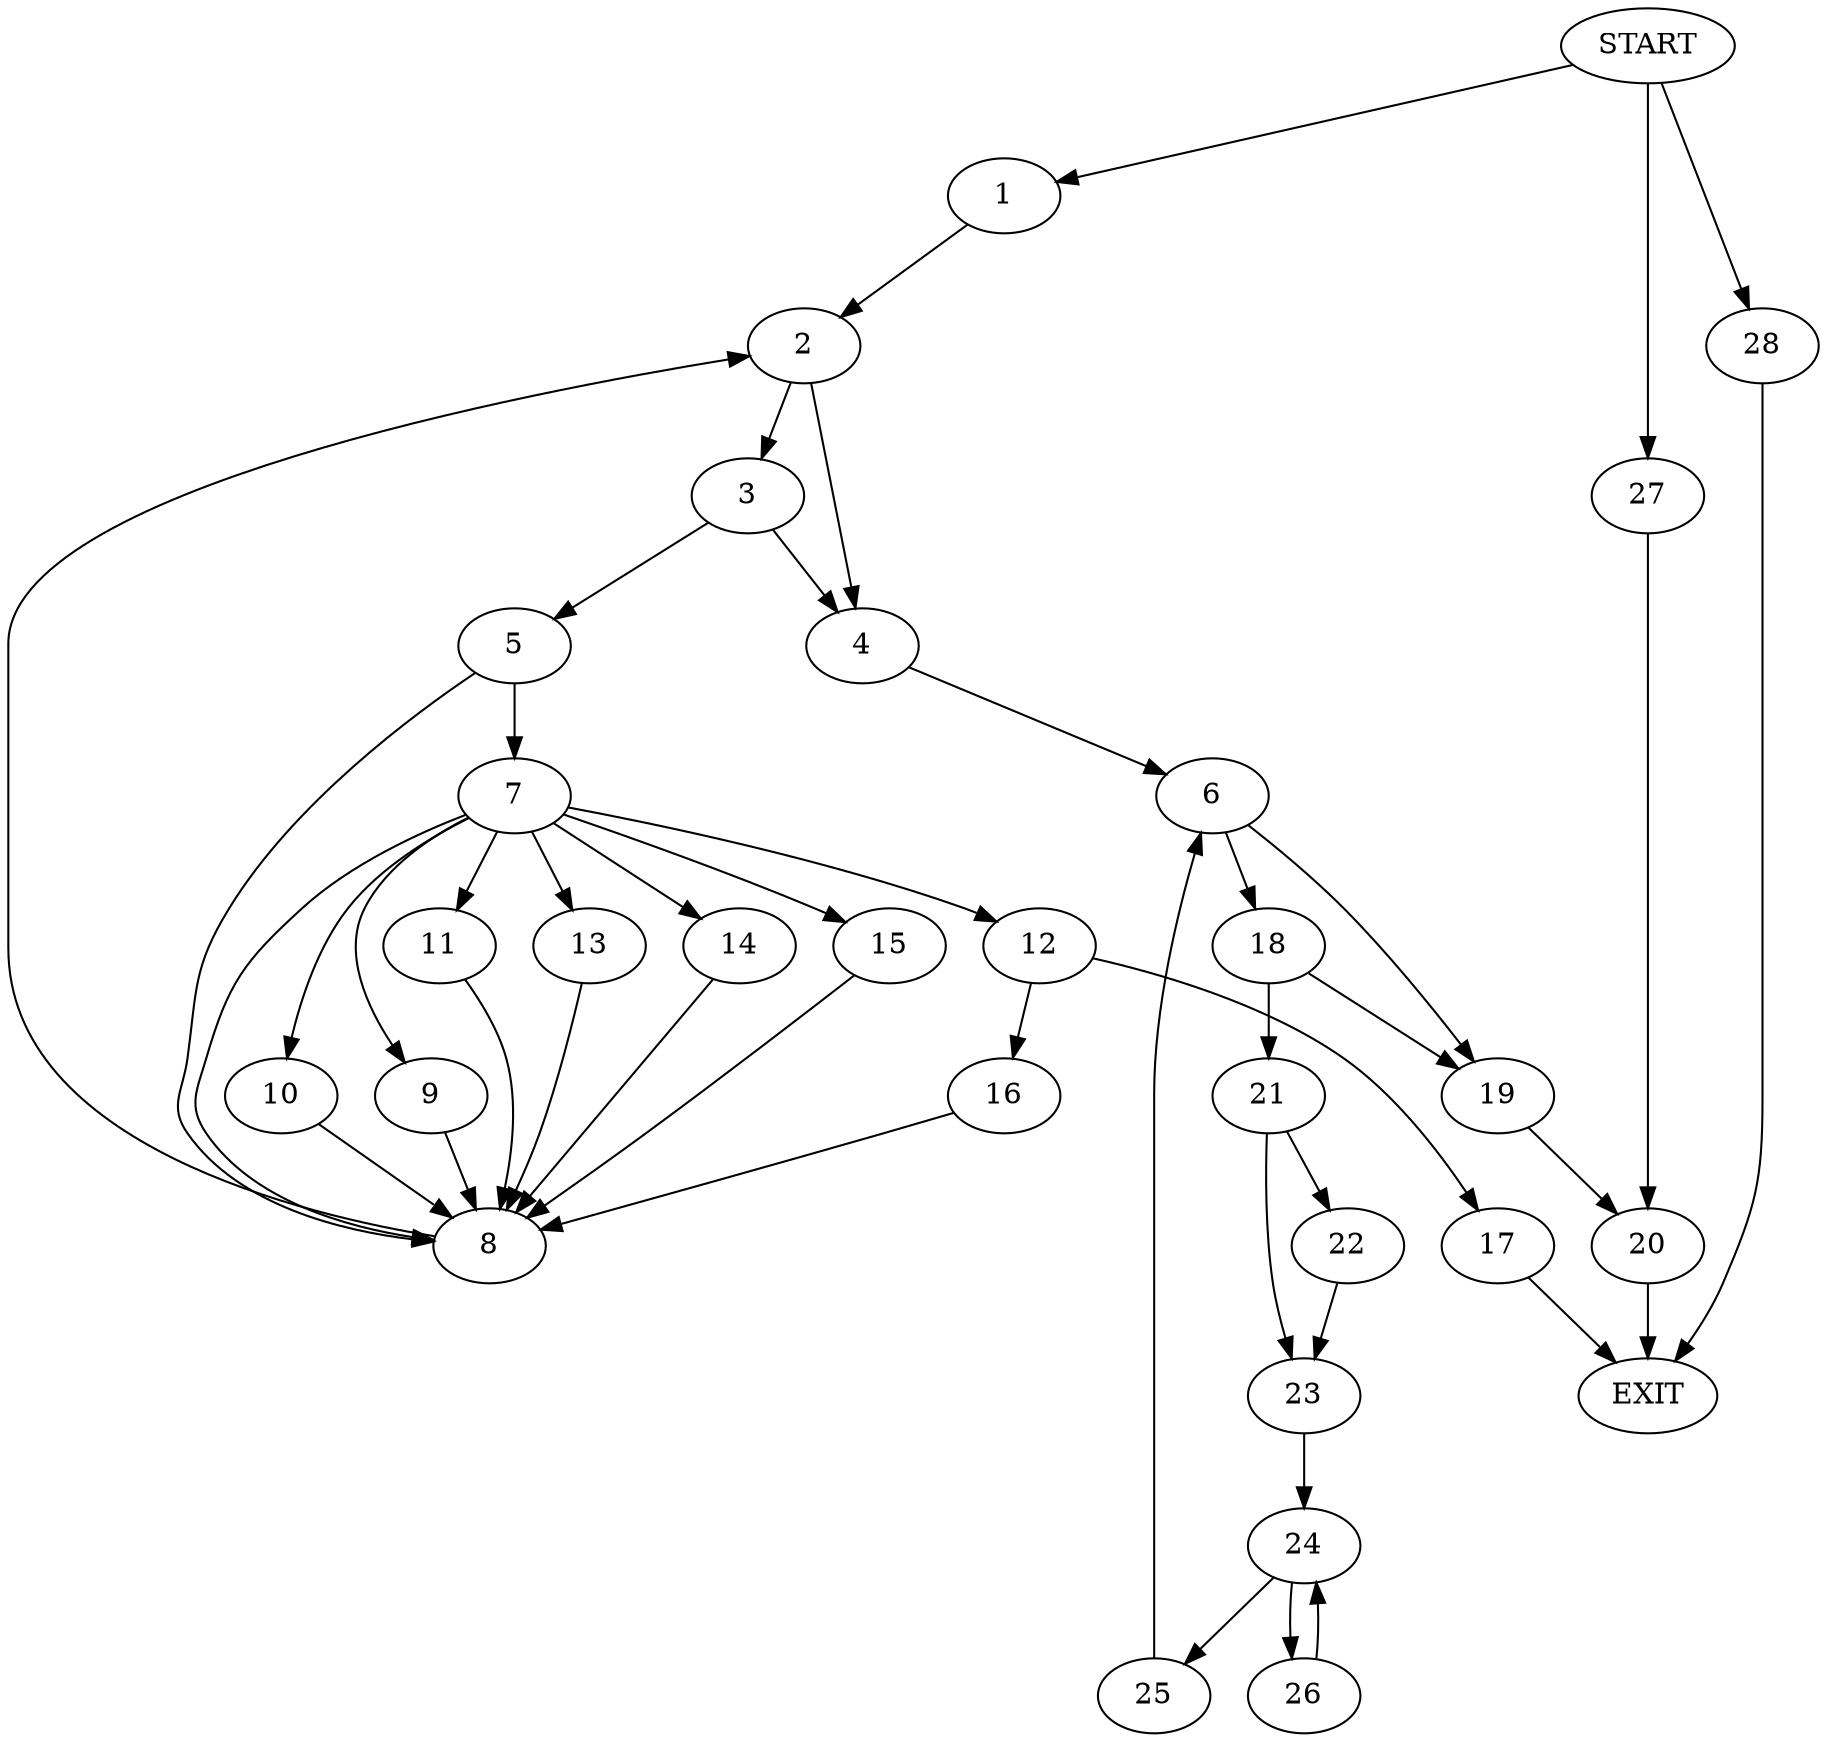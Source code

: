 digraph {
0 [label="START"];
1;
2;
3;
4;
5;
6;
7;
8;
9;
10;
11;
12;
13;
14;
15;
16;
17;
18;
19;
20;
21;
22;
23;
24;
25;
26;
27;
28;
29 [label="EXIT"];
0 -> 1;
1 -> 2;
2 -> 3;
2 -> 4;
3 -> 5;
3 -> 4;
4 -> 6;
5 -> 7;
5 -> 8;
7 -> 9;
7 -> 10;
7 -> 8;
7 -> 11;
7 -> 12;
7 -> 13;
7 -> 14;
7 -> 15;
8 -> 2;
11 -> 8;
14 -> 8;
9 -> 8;
10 -> 8;
13 -> 8;
15 -> 8;
12 -> 16;
12 -> 17;
17 -> 29;
16 -> 8;
6 -> 18;
6 -> 19;
19 -> 20;
18 -> 21;
18 -> 19;
21 -> 22;
21 -> 23;
23 -> 24;
22 -> 23;
24 -> 25;
24 -> 26;
25 -> 6;
26 -> 24;
20 -> 29;
0 -> 27;
27 -> 20;
0 -> 28;
28 -> 29;
}
